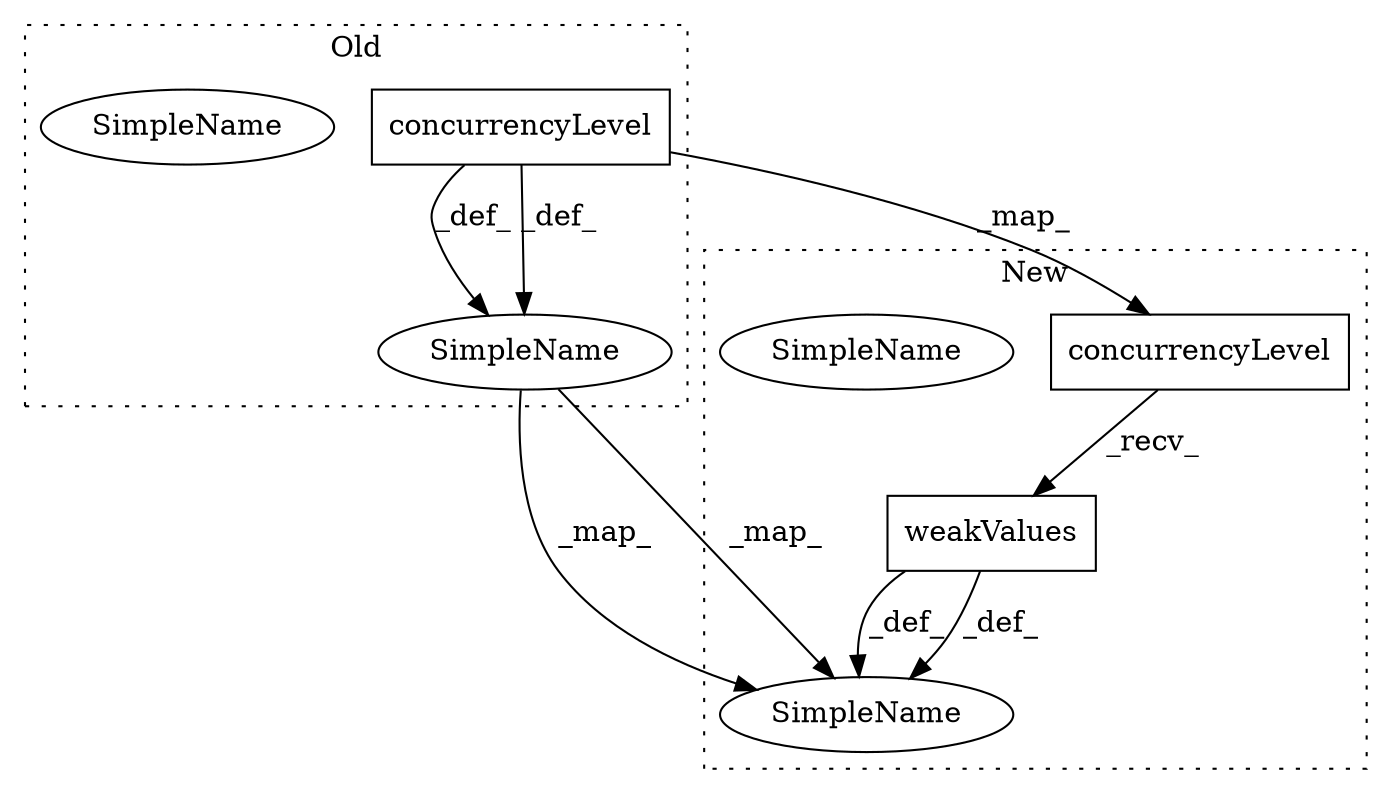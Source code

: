 digraph G {
subgraph cluster0 {
1 [label="concurrencyLevel" a="32" s="10074,10092" l="17,1" shape="box"];
3 [label="SimpleName" a="42" s="10448" l="5" shape="ellipse"];
6 [label="SimpleName" a="42" s="10448" l="5" shape="ellipse"];
label = "Old";
style="dotted";
}
subgraph cluster1 {
2 [label="concurrencyLevel" a="32" s="10640,10658" l="17,1" shape="box"];
4 [label="SimpleName" a="42" s="11047" l="5" shape="ellipse"];
5 [label="SimpleName" a="42" s="11047" l="5" shape="ellipse"];
7 [label="weakValues" a="32" s="10660" l="12" shape="box"];
label = "New";
style="dotted";
}
1 -> 6 [label="_def_"];
1 -> 6 [label="_def_"];
1 -> 2 [label="_map_"];
2 -> 7 [label="_recv_"];
6 -> 5 [label="_map_"];
6 -> 5 [label="_map_"];
7 -> 5 [label="_def_"];
7 -> 5 [label="_def_"];
}